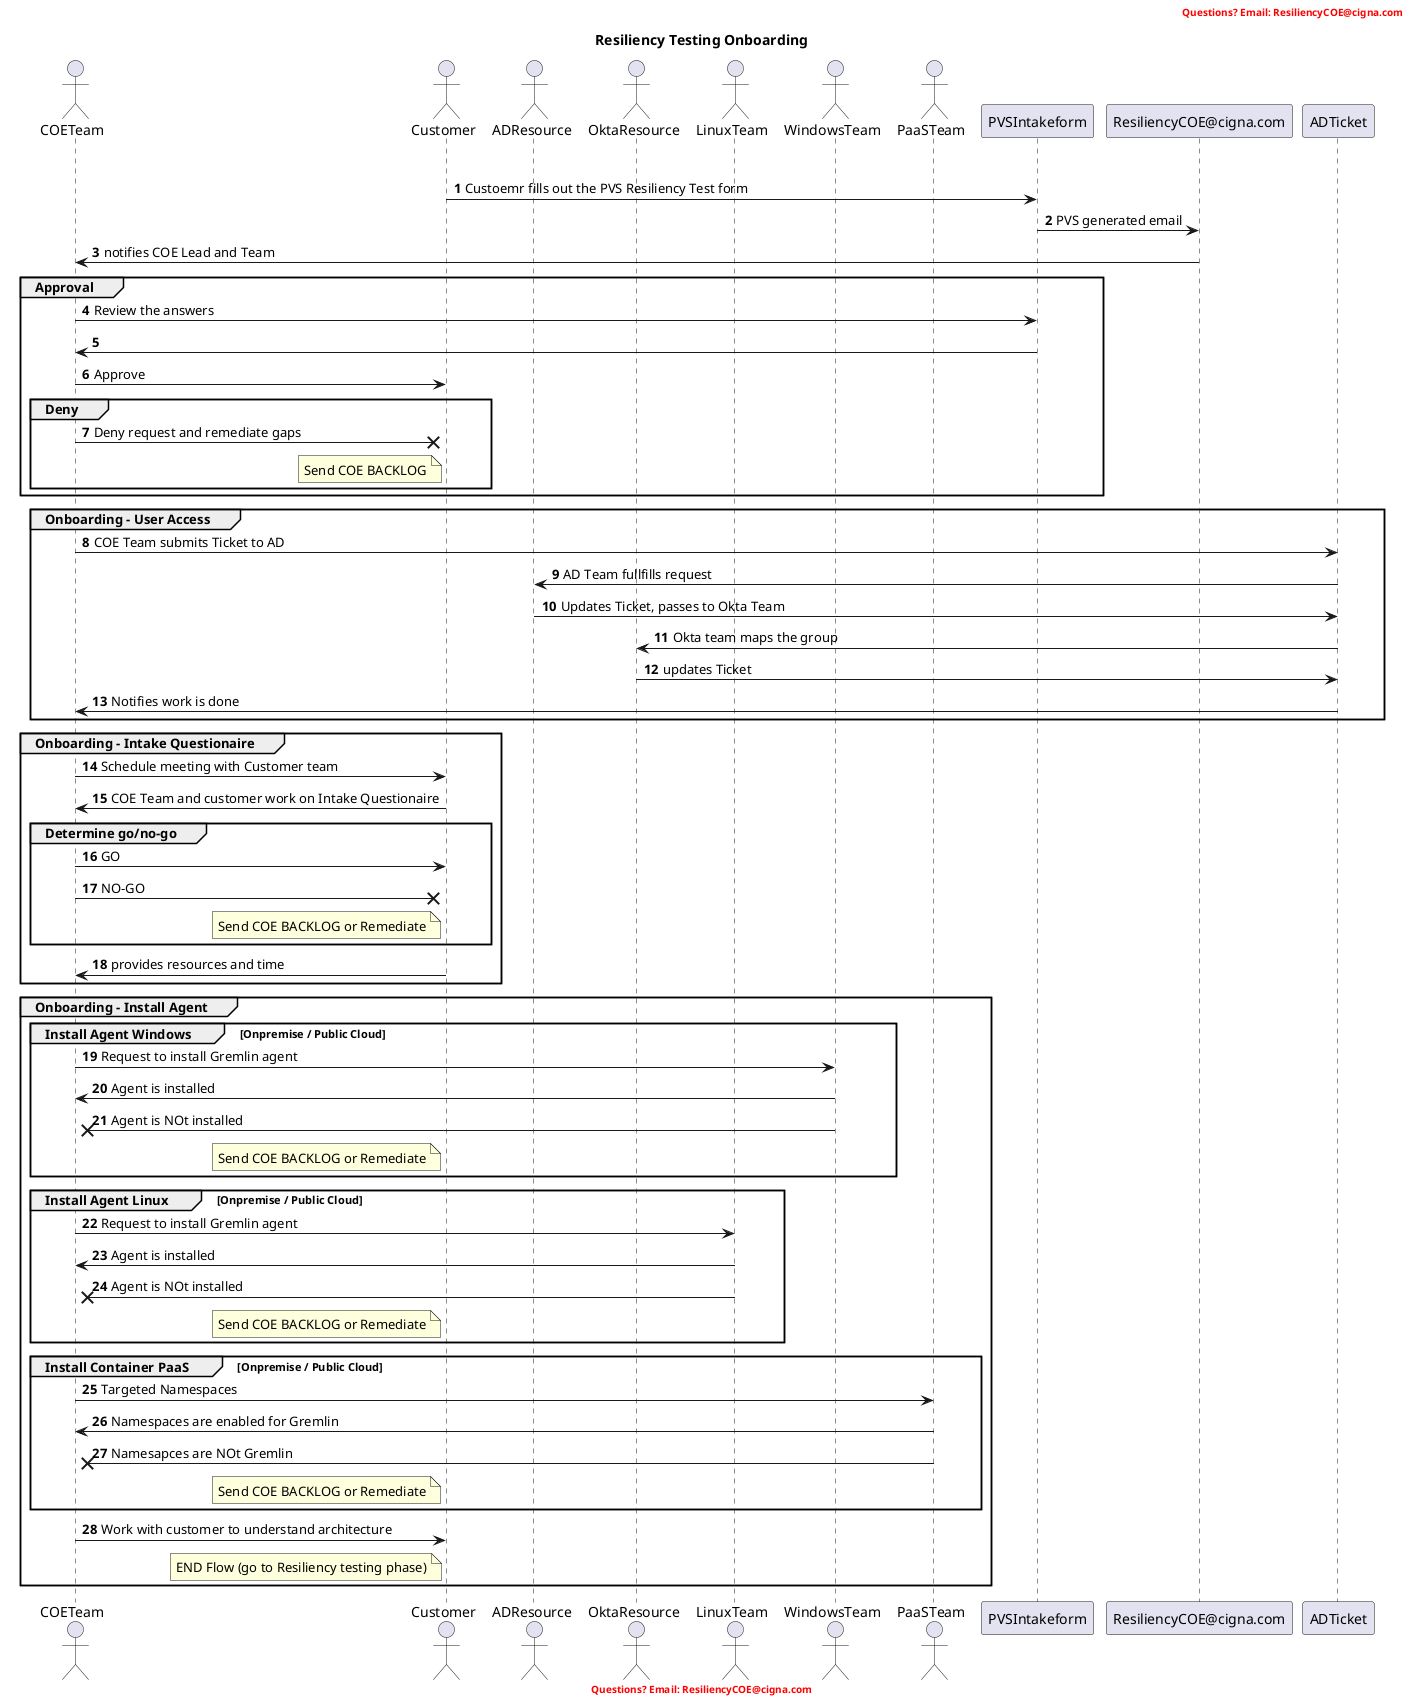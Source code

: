 @startuml

' TA4424687 - Onboarding process/model for Resiliency COE
' 02/18/2021 
' Assumptions: Container PaaS is OpenShift
' // OpenShift will add application namespaces to Resiliency testing

header "<font color=red><b>Questions? Email: ResiliencyCOE@cigna.com"
title Resiliency Testing Onboarding

autonumber 

actor COETeam
actor Customer
actor ADResource
actor OktaResource
actor LinuxTeam
actor WindowsTeam
actor PaaSTeam


group PreOnboarding
    Customer -> PVSIntakeform: Custoemr fills out the PVS Resiliency Test form
    PVSIntakeform -> ResiliencyCOE@cigna.com: PVS generated email
    COETeam <- ResiliencyCOE@cigna.com: notifies COE Lead and Team
    group Approval
        COETeam -> PVSIntakeform: Review the answers
        PVSIntakeform -> COETeam: 
        COETeam -> Customer: Approve
        group Deny
        COETeam ->x Customer: Deny request and remediate gaps
        note left Customer: Send COE BACKLOG
    end
end

group Onboarding - User Access
    COETeam -> ADTicket: COE Team submits Ticket to AD
    ADTicket -> ADResource: AD Team fullfills request
    ADResource -> ADTicket: Updates Ticket, passes to Okta Team
    ADTicket -> OktaResource: Okta team maps the group
    OktaResource -> ADTicket: updates Ticket
    ADTicket -> COETeam: Notifies work is done
end

group Onboarding - Intake Questionaire
    COETeam -> Customer: Schedule meeting with Customer team 
    Customer -> COETeam: COE Team and customer work on Intake Questionaire
    group Determine go/no-go
        COETeam -> Customer: GO
        COETeam ->x Customer: NO-GO
        note left Customer: Send COE BACKLOG or Remediate
    end
    Customer -> COETeam: provides resources and time
end 

group Onboarding - Install Agent
    group Install Agent Windows [Onpremise / Public Cloud]
        COETeam -> WindowsTeam: Request to install Gremlin agent
        WindowsTeam -> COETeam: Agent is installed
        WindowsTeam ->x COETeam: Agent is NOt installed
        note left Customer: Send COE BACKLOG or Remediate
    end
    group Install Agent Linux [Onpremise / Public Cloud]
        COETeam -> LinuxTeam: Request to install Gremlin agent
        LinuxTeam -> COETeam: Agent is installed
        LinuxTeam ->x COETeam: Agent is NOt installed
        note left Customer: Send COE BACKLOG or Remediate
    end
    group Install Container PaaS [Onpremise / Public Cloud]
        COETeam -> PaaSTeam: Targeted Namespaces
        PaaSTeam -> COETeam: Namespaces are enabled for Gremlin
        PaaSTeam ->x COETeam: Namesapces are NOt Gremlin
        note left Customer: Send COE BACKLOG or Remediate
    end
    COETeam -> Customer: Work with customer to understand architecture
    note left Customer: END Flow (go to Resiliency testing phase)
end

footer "<font color=red><b>Questions? Email: ResiliencyCOE@cigna.com"
@enduml